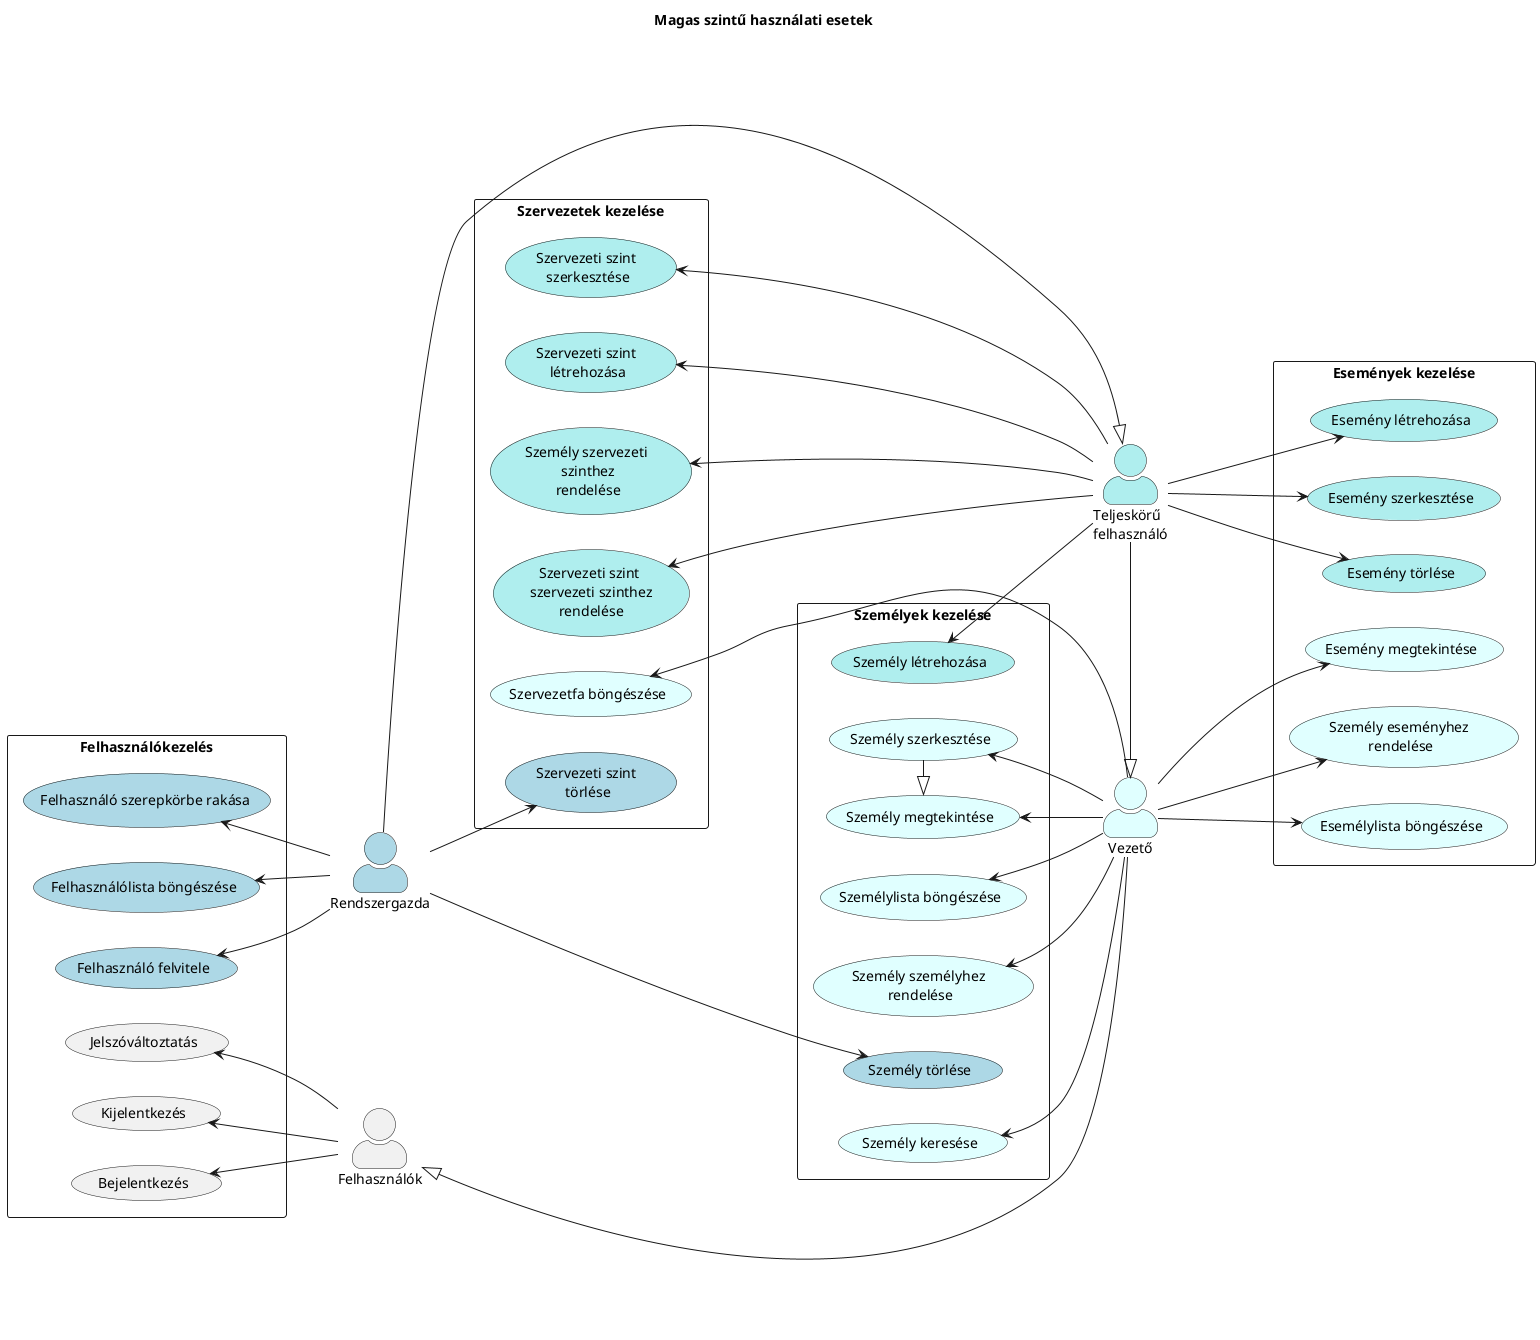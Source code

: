 @startuml

title Magas szintű használati esetek

skinparam actorStyle awesome
left to right direction

"Teljeskörű \nfelhasználó" as SuperUser #PaleTurquoise
"Vezető" as User #LightCyan
"Felhasználók" as Users
"Rendszergazda" as Admin #LightBlue

rectangle "Szervezetek kezelése" {
    (Szervezetfa böngészése) as BrowseHierarchy #LightCyan
    (Szervezeti szint \nlétrehozása) as CreateOrg #PaleTurquoise
    (Szervezeti szint \nszerkesztése) as EditOrg #PaleTurquoise
    (Szervezeti szint \nszervezeti szinthez\nrendelése) as LinkOrg #PaleTurquoise
    (Szervezeti szint \ntörlése) as DeleteOrg #LightBlue
    (Személy szervezeti \n szinthez \nrendelése) as AssignPerson #PaleTurquoise
}
rectangle "Személyek kezelése" {
    (Személylista böngészése) as BrowsePeople #LightCyan
    (Személy megtekintése) as DisplayPerson #LightCyan
    (Személy szerkesztése) as EditPerson #LightCyan
    (Személy létrehozása) as CreatePerson #PaleTurquoise
    (Személy törlése) as DeletePerson #LightBlue
    (Személy keresése) as SearchPerson #LightCyan
    (Személy személyhez \nrendelése) as LinkPerson #LightCyan
}
rectangle "Események kezelése" {
    (Esemény létrehozása) as CreateEvent #PaleTurquoise
    (Esemény szerkesztése) as EditEvent #PaleTurquoise
    (Esemény törlése) as DeleteEvent #PaleTurquoise
    (Esemény megtekintése) as DisplayEvent #LightCyan
    (Személy eseményhez \nrendelése) as AssignPersonEvent #LightCyan
    (Esemélylista böngészése) as BrowseEvents #LightCyan
}
rectangle "Felhasználókezelés" {
    (Bejelentkezés) as Login
    (Kijelentkezés) as Logout
    (Jelszóváltoztatás) as ChangePassword
    (Felhasználó felvitele) as AddUser #LightBlue
    (Felhasználólista böngészése) as BrowseUsers #LightBlue
    (Felhasználó szerepkörbe rakása) as AssignUser #LightBlue
}



EditPerson -left-|> DisplayPerson
'CreatePerson -up-|> DisplayPerson

Admin ----|> SuperUser
SuperUser -right-|> User
User -left-|> Users

Users -up-> Login
Users -up-> Logout
Users -up-> ChangePassword

' User ***************
User -left-> BrowsePeople
User -left-> DisplayPerson
User -left-> EditPerson
User -left-> LinkPerson
User -left-> SearchPerson

User ---up-> BrowseHierarchy

User ---> DisplayEvent
User ---> AssignPersonEvent
User ---> BrowseEvents



' SuperUser ************
SuperUser -up-> CreatePerson
SuperUser -up-> AssignPerson

SuperUser ---up-> CreateOrg
SuperUser ---up-> EditOrg
SuperUser ---up-> LinkOrg

SuperUser ---> DeleteEvent
SuperUser ---> CreateEvent
SuperUser ---> EditEvent



' Admin ************
Admin -> DeletePerson

Admin --> DeleteOrg

Admin -up-> AddUser
Admin -up-> BrowseUsers
Admin -up-> AssignUser



@enduml